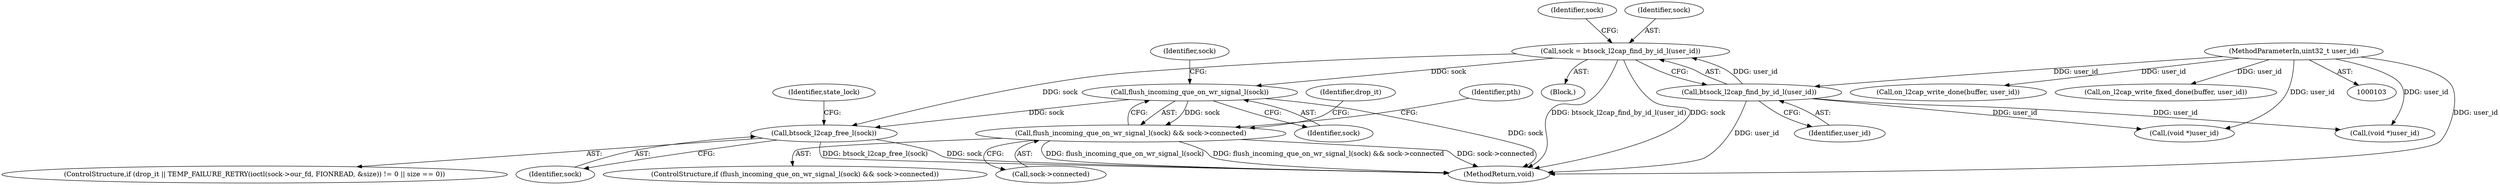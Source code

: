 digraph "0_Android_472271b153c5dc53c28beac55480a8d8434b2d5c_30@API" {
"1000250" [label="(Call,flush_incoming_que_on_wr_signal_l(sock))"];
"1000116" [label="(Call,sock = btsock_l2cap_find_by_id_l(user_id))"];
"1000118" [label="(Call,btsock_l2cap_find_by_id_l(user_id))"];
"1000106" [label="(MethodParameterIn,uint32_t user_id)"];
"1000249" [label="(Call,flush_incoming_que_on_wr_signal_l(sock) && sock->connected)"];
"1000293" [label="(Call,btsock_l2cap_free_l(sock))"];
"1000116" [label="(Call,sock = btsock_l2cap_find_by_id_l(user_id))"];
"1000251" [label="(Identifier,sock)"];
"1000234" [label="(Call,on_l2cap_write_done(buffer, user_id))"];
"1000276" [label="(ControlStructure,if (drop_it || TEMP_FAILURE_RETRY(ioctl(sock->our_fd, FIONREAD, &size)) != 0 || size == 0))"];
"1000118" [label="(Call,btsock_l2cap_find_by_id_l(user_id))"];
"1000256" [label="(Identifier,pth)"];
"1000249" [label="(Call,flush_incoming_que_on_wr_signal_l(sock) && sock->connected)"];
"1000293" [label="(Call,btsock_l2cap_free_l(sock))"];
"1000119" [label="(Identifier,user_id)"];
"1000248" [label="(ControlStructure,if (flush_incoming_que_on_wr_signal_l(sock) && sock->connected))"];
"1000252" [label="(Call,sock->connected)"];
"1000121" [label="(Identifier,sock)"];
"1000267" [label="(Identifier,drop_it)"];
"1000229" [label="(Call,(void *)user_id)"];
"1000213" [label="(Call,on_l2cap_write_fixed_done(buffer, user_id))"];
"1000107" [label="(Block,)"];
"1000250" [label="(Call,flush_incoming_que_on_wr_signal_l(sock))"];
"1000253" [label="(Identifier,sock)"];
"1000298" [label="(MethodReturn,void)"];
"1000208" [label="(Call,(void *)user_id)"];
"1000294" [label="(Identifier,sock)"];
"1000106" [label="(MethodParameterIn,uint32_t user_id)"];
"1000297" [label="(Identifier,state_lock)"];
"1000117" [label="(Identifier,sock)"];
"1000250" -> "1000249"  [label="AST: "];
"1000250" -> "1000251"  [label="CFG: "];
"1000251" -> "1000250"  [label="AST: "];
"1000253" -> "1000250"  [label="CFG: "];
"1000249" -> "1000250"  [label="CFG: "];
"1000250" -> "1000298"  [label="DDG: sock"];
"1000250" -> "1000249"  [label="DDG: sock"];
"1000116" -> "1000250"  [label="DDG: sock"];
"1000250" -> "1000293"  [label="DDG: sock"];
"1000116" -> "1000107"  [label="AST: "];
"1000116" -> "1000118"  [label="CFG: "];
"1000117" -> "1000116"  [label="AST: "];
"1000118" -> "1000116"  [label="AST: "];
"1000121" -> "1000116"  [label="CFG: "];
"1000116" -> "1000298"  [label="DDG: sock"];
"1000116" -> "1000298"  [label="DDG: btsock_l2cap_find_by_id_l(user_id)"];
"1000118" -> "1000116"  [label="DDG: user_id"];
"1000116" -> "1000293"  [label="DDG: sock"];
"1000118" -> "1000119"  [label="CFG: "];
"1000119" -> "1000118"  [label="AST: "];
"1000118" -> "1000298"  [label="DDG: user_id"];
"1000106" -> "1000118"  [label="DDG: user_id"];
"1000118" -> "1000208"  [label="DDG: user_id"];
"1000118" -> "1000229"  [label="DDG: user_id"];
"1000106" -> "1000103"  [label="AST: "];
"1000106" -> "1000298"  [label="DDG: user_id"];
"1000106" -> "1000208"  [label="DDG: user_id"];
"1000106" -> "1000213"  [label="DDG: user_id"];
"1000106" -> "1000229"  [label="DDG: user_id"];
"1000106" -> "1000234"  [label="DDG: user_id"];
"1000249" -> "1000248"  [label="AST: "];
"1000249" -> "1000252"  [label="CFG: "];
"1000252" -> "1000249"  [label="AST: "];
"1000256" -> "1000249"  [label="CFG: "];
"1000267" -> "1000249"  [label="CFG: "];
"1000249" -> "1000298"  [label="DDG: sock->connected"];
"1000249" -> "1000298"  [label="DDG: flush_incoming_que_on_wr_signal_l(sock)"];
"1000249" -> "1000298"  [label="DDG: flush_incoming_que_on_wr_signal_l(sock) && sock->connected"];
"1000293" -> "1000276"  [label="AST: "];
"1000293" -> "1000294"  [label="CFG: "];
"1000294" -> "1000293"  [label="AST: "];
"1000297" -> "1000293"  [label="CFG: "];
"1000293" -> "1000298"  [label="DDG: sock"];
"1000293" -> "1000298"  [label="DDG: btsock_l2cap_free_l(sock)"];
}
